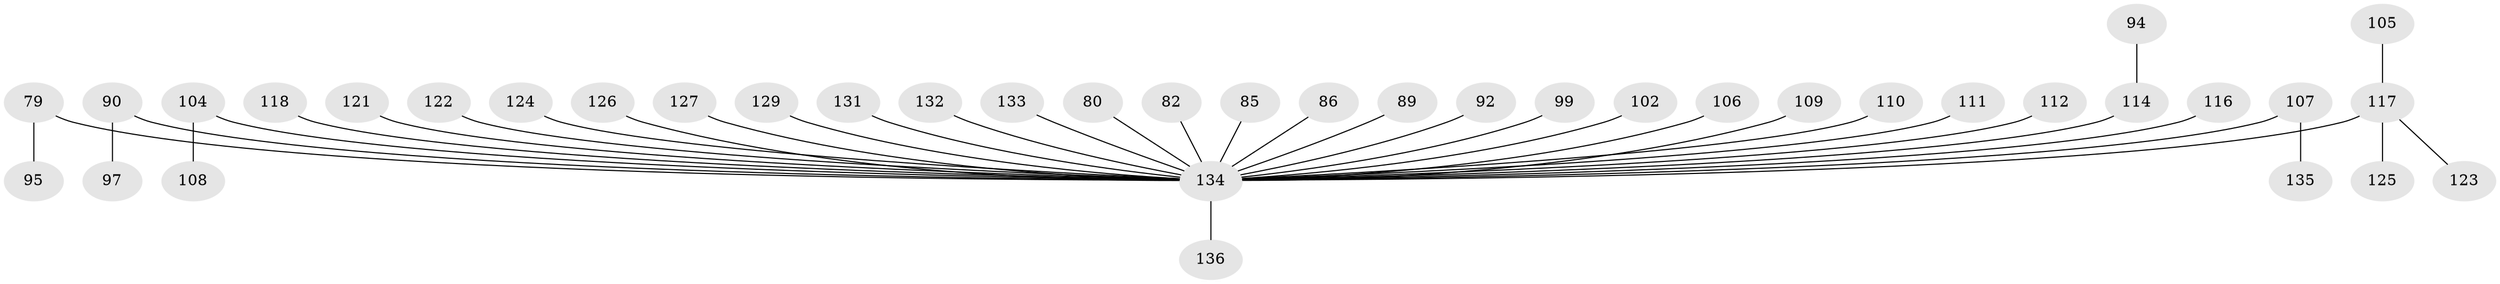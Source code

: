 // original degree distribution, {7: 0.014705882352941176, 3: 0.1323529411764706, 6: 0.007352941176470588, 5: 0.04411764705882353, 4: 0.0661764705882353, 2: 0.22058823529411764, 1: 0.5147058823529411}
// Generated by graph-tools (version 1.1) at 2025/56/03/04/25 21:56:07]
// undirected, 40 vertices, 39 edges
graph export_dot {
graph [start="1"]
  node [color=gray90,style=filled];
  79;
  80;
  82;
  85;
  86;
  89;
  90 [super="+56"];
  92;
  94;
  95;
  97;
  99;
  102;
  104 [super="+19"];
  105;
  106;
  107;
  108;
  109;
  110;
  111;
  112;
  114 [super="+76"];
  116;
  117 [super="+81+87"];
  118;
  121;
  122;
  123;
  124;
  125;
  126;
  127;
  129;
  131 [super="+24"];
  132;
  133;
  134 [super="+8+39+47+58+128+93+130+71+73+88+75+98+103+113+74+77+100+78+115"];
  135;
  136;
  79 -- 95;
  79 -- 134;
  80 -- 134;
  82 -- 134;
  85 -- 134;
  86 -- 134;
  89 -- 134;
  90 -- 97;
  90 -- 134;
  92 -- 134;
  94 -- 114;
  99 -- 134;
  102 -- 134;
  104 -- 108;
  104 -- 134;
  105 -- 117;
  106 -- 134;
  107 -- 135;
  107 -- 134;
  109 -- 134;
  110 -- 134;
  111 -- 134;
  112 -- 134;
  114 -- 134;
  116 -- 134;
  117 -- 123;
  117 -- 125;
  117 -- 134;
  118 -- 134;
  121 -- 134;
  122 -- 134;
  124 -- 134;
  126 -- 134;
  127 -- 134;
  129 -- 134;
  131 -- 134;
  132 -- 134;
  133 -- 134;
  134 -- 136;
}
